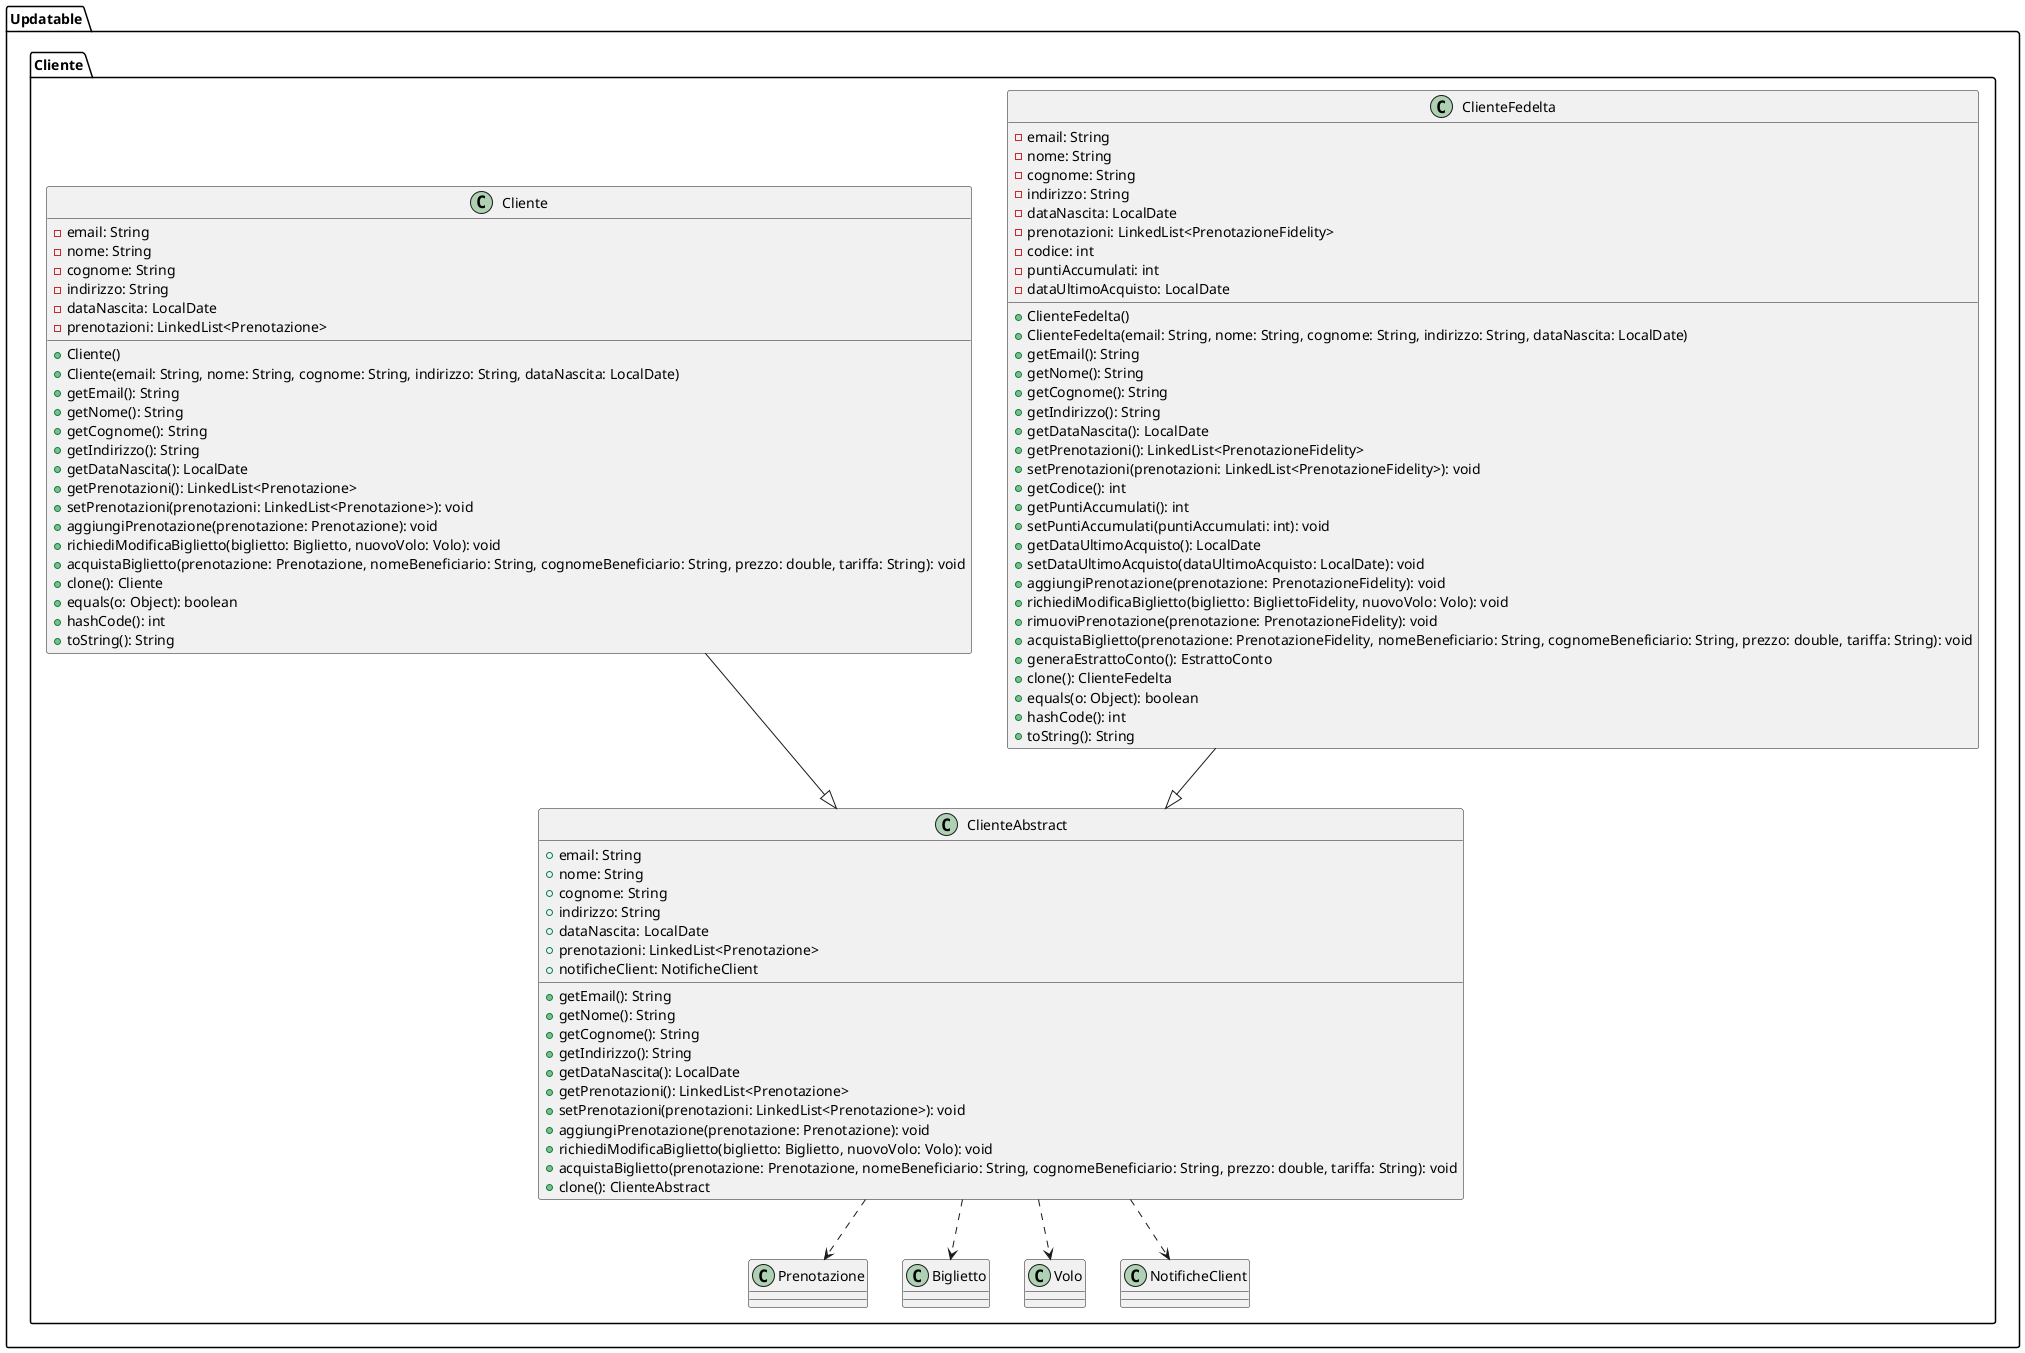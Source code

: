 @startuml

package Updatable.Cliente {

    class ClienteAbstract {
        + email: String
        + nome: String
        + cognome: String
        + indirizzo: String
        + dataNascita: LocalDate
        + prenotazioni: LinkedList<Prenotazione>
        + notificheClient: NotificheClient
        + getEmail(): String
        + getNome(): String
        + getCognome(): String
        + getIndirizzo(): String
        + getDataNascita(): LocalDate
        + getPrenotazioni(): LinkedList<Prenotazione>
        + setPrenotazioni(prenotazioni: LinkedList<Prenotazione>): void
        + aggiungiPrenotazione(prenotazione: Prenotazione): void
        + richiediModificaBiglietto(biglietto: Biglietto, nuovoVolo: Volo): void
        + acquistaBiglietto(prenotazione: Prenotazione, nomeBeneficiario: String, cognomeBeneficiario: String, prezzo: double, tariffa: String): void
        + clone(): ClienteAbstract
    }

    class ClienteFedelta {
        - email: String
        - nome: String
        - cognome: String
        - indirizzo: String
        - dataNascita: LocalDate
        - prenotazioni: LinkedList<PrenotazioneFidelity>
        - codice: int
        - puntiAccumulati: int
        - dataUltimoAcquisto: LocalDate
        + ClienteFedelta()
        + ClienteFedelta(email: String, nome: String, cognome: String, indirizzo: String, dataNascita: LocalDate)
        + getEmail(): String
        + getNome(): String
        + getCognome(): String
        + getIndirizzo(): String
        + getDataNascita(): LocalDate
        + getPrenotazioni(): LinkedList<PrenotazioneFidelity>
        + setPrenotazioni(prenotazioni: LinkedList<PrenotazioneFidelity>): void
        + getCodice(): int
        + getPuntiAccumulati(): int
        + setPuntiAccumulati(puntiAccumulati: int): void
        + getDataUltimoAcquisto(): LocalDate
        + setDataUltimoAcquisto(dataUltimoAcquisto: LocalDate): void
        + aggiungiPrenotazione(prenotazione: PrenotazioneFidelity): void
        + richiediModificaBiglietto(biglietto: BigliettoFidelity, nuovoVolo: Volo): void
        + rimuoviPrenotazione(prenotazione: PrenotazioneFidelity): void
        + acquistaBiglietto(prenotazione: PrenotazioneFidelity, nomeBeneficiario: String, cognomeBeneficiario: String, prezzo: double, tariffa: String): void
        + generaEstrattoConto(): EstrattoConto
        + clone(): ClienteFedelta
        + equals(o: Object): boolean
        + hashCode(): int
        + toString(): String
    }

    class Cliente {
        - email: String
        - nome: String
        - cognome: String
        - indirizzo: String
        - dataNascita: LocalDate
        - prenotazioni: LinkedList<Prenotazione>
        + Cliente()
        + Cliente(email: String, nome: String, cognome: String, indirizzo: String, dataNascita: LocalDate)
        + getEmail(): String
        + getNome(): String
        + getCognome(): String
        + getIndirizzo(): String
        + getDataNascita(): LocalDate
        + getPrenotazioni(): LinkedList<Prenotazione>
        + setPrenotazioni(prenotazioni: LinkedList<Prenotazione>): void
        + aggiungiPrenotazione(prenotazione: Prenotazione): void
        + richiediModificaBiglietto(biglietto: Biglietto, nuovoVolo: Volo): void
        + acquistaBiglietto(prenotazione: Prenotazione, nomeBeneficiario: String, cognomeBeneficiario: String, prezzo: double, tariffa: String): void
        + clone(): Cliente
        + equals(o: Object): boolean
        + hashCode(): int
        + toString(): String
    }

    ClienteFedelta --|> ClienteAbstract
    Cliente --|> ClienteAbstract
    ClienteAbstract ..> Prenotazione
    ClienteAbstract ..> Biglietto
    ClienteAbstract ..> Volo
    ClienteAbstract ..> NotificheClient

}

@enduml
